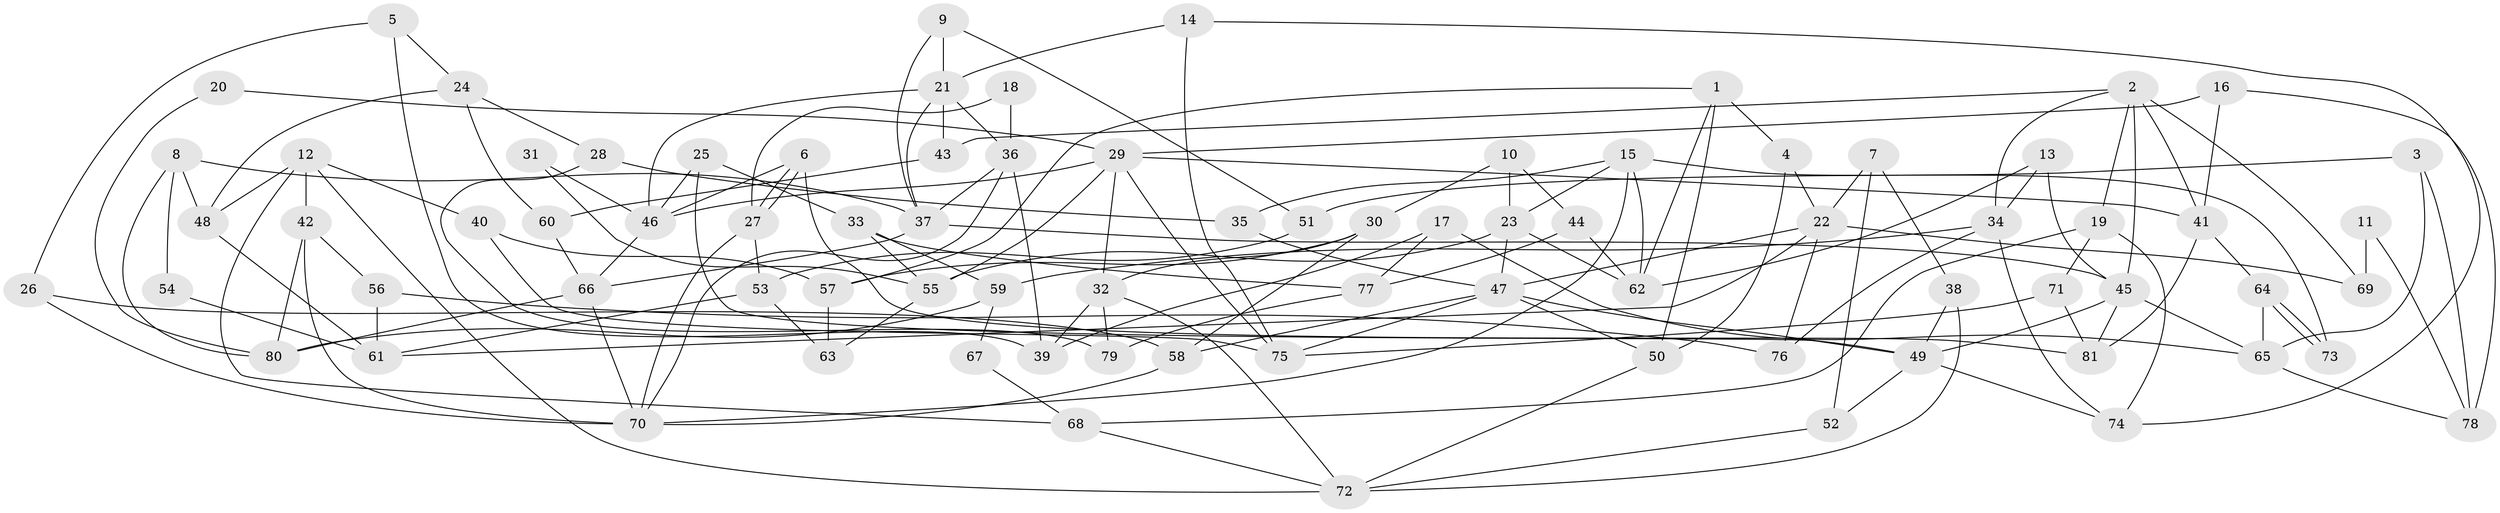 // Generated by graph-tools (version 1.1) at 2025/15/03/09/25 04:15:11]
// undirected, 81 vertices, 162 edges
graph export_dot {
graph [start="1"]
  node [color=gray90,style=filled];
  1;
  2;
  3;
  4;
  5;
  6;
  7;
  8;
  9;
  10;
  11;
  12;
  13;
  14;
  15;
  16;
  17;
  18;
  19;
  20;
  21;
  22;
  23;
  24;
  25;
  26;
  27;
  28;
  29;
  30;
  31;
  32;
  33;
  34;
  35;
  36;
  37;
  38;
  39;
  40;
  41;
  42;
  43;
  44;
  45;
  46;
  47;
  48;
  49;
  50;
  51;
  52;
  53;
  54;
  55;
  56;
  57;
  58;
  59;
  60;
  61;
  62;
  63;
  64;
  65;
  66;
  67;
  68;
  69;
  70;
  71;
  72;
  73;
  74;
  75;
  76;
  77;
  78;
  79;
  80;
  81;
  1 -- 4;
  1 -- 50;
  1 -- 57;
  1 -- 62;
  2 -- 45;
  2 -- 34;
  2 -- 19;
  2 -- 41;
  2 -- 43;
  2 -- 69;
  3 -- 51;
  3 -- 65;
  3 -- 78;
  4 -- 50;
  4 -- 22;
  5 -- 26;
  5 -- 24;
  5 -- 39;
  6 -- 27;
  6 -- 27;
  6 -- 81;
  6 -- 46;
  7 -- 38;
  7 -- 22;
  7 -- 52;
  8 -- 80;
  8 -- 37;
  8 -- 48;
  8 -- 54;
  9 -- 37;
  9 -- 21;
  9 -- 51;
  10 -- 23;
  10 -- 30;
  10 -- 44;
  11 -- 78;
  11 -- 69;
  12 -- 48;
  12 -- 40;
  12 -- 42;
  12 -- 68;
  12 -- 72;
  13 -- 62;
  13 -- 34;
  13 -- 45;
  14 -- 75;
  14 -- 21;
  14 -- 74;
  15 -- 62;
  15 -- 23;
  15 -- 35;
  15 -- 70;
  15 -- 73;
  16 -- 29;
  16 -- 78;
  16 -- 41;
  17 -- 65;
  17 -- 39;
  17 -- 77;
  18 -- 36;
  18 -- 27;
  19 -- 68;
  19 -- 71;
  19 -- 74;
  20 -- 29;
  20 -- 80;
  21 -- 46;
  21 -- 36;
  21 -- 37;
  21 -- 43;
  22 -- 61;
  22 -- 47;
  22 -- 69;
  22 -- 76;
  23 -- 55;
  23 -- 47;
  23 -- 62;
  24 -- 48;
  24 -- 60;
  24 -- 28;
  25 -- 49;
  25 -- 46;
  25 -- 33;
  26 -- 58;
  26 -- 70;
  27 -- 70;
  27 -- 53;
  28 -- 35;
  28 -- 79;
  29 -- 32;
  29 -- 41;
  29 -- 46;
  29 -- 55;
  29 -- 75;
  30 -- 58;
  30 -- 32;
  30 -- 57;
  31 -- 55;
  31 -- 46;
  32 -- 39;
  32 -- 79;
  32 -- 72;
  33 -- 77;
  33 -- 55;
  33 -- 59;
  34 -- 59;
  34 -- 74;
  34 -- 76;
  35 -- 47;
  36 -- 37;
  36 -- 70;
  36 -- 39;
  37 -- 45;
  37 -- 66;
  38 -- 49;
  38 -- 72;
  40 -- 57;
  40 -- 75;
  41 -- 64;
  41 -- 81;
  42 -- 70;
  42 -- 56;
  42 -- 80;
  43 -- 60;
  44 -- 62;
  44 -- 77;
  45 -- 49;
  45 -- 65;
  45 -- 81;
  46 -- 66;
  47 -- 75;
  47 -- 49;
  47 -- 50;
  47 -- 58;
  48 -- 61;
  49 -- 52;
  49 -- 74;
  50 -- 72;
  51 -- 53;
  52 -- 72;
  53 -- 63;
  53 -- 61;
  54 -- 61;
  55 -- 63;
  56 -- 76;
  56 -- 61;
  57 -- 63;
  58 -- 70;
  59 -- 80;
  59 -- 67;
  60 -- 66;
  64 -- 73;
  64 -- 73;
  64 -- 65;
  65 -- 78;
  66 -- 70;
  66 -- 80;
  67 -- 68;
  68 -- 72;
  71 -- 81;
  71 -- 75;
  77 -- 79;
}
